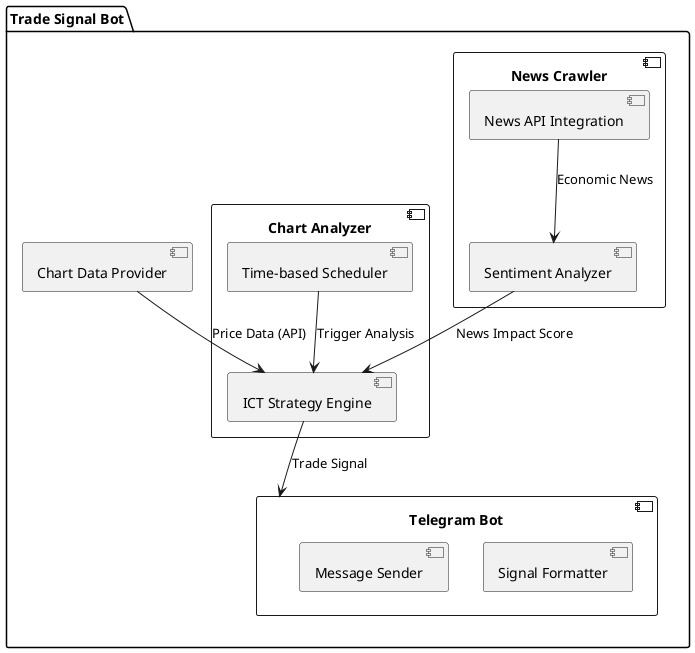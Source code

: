 @startuml
package "Trade Signal Bot" {
  component "Chart Analyzer" {
    [ICT Strategy Engine]
    [Time-based Scheduler]
  }
  
  component "News Crawler" {
    [News API Integration]
    [Sentiment Analyzer]
  }
  
  component "Telegram Bot" {
    [Signal Formatter]
    [Message Sender]
  }
  
  [Chart Data Provider] --> [ICT Strategy Engine] : "Price Data (API)"
  [ICT Strategy Engine] --> [Telegram Bot] : "Trade Signal"
  [News API Integration] --> [Sentiment Analyzer] : "Economic News"
  [Sentiment Analyzer] --> [ICT Strategy Engine] : "News Impact Score"
  [Time-based Scheduler] --> [ICT Strategy Engine] : "Trigger Analysis"
}
@enduml